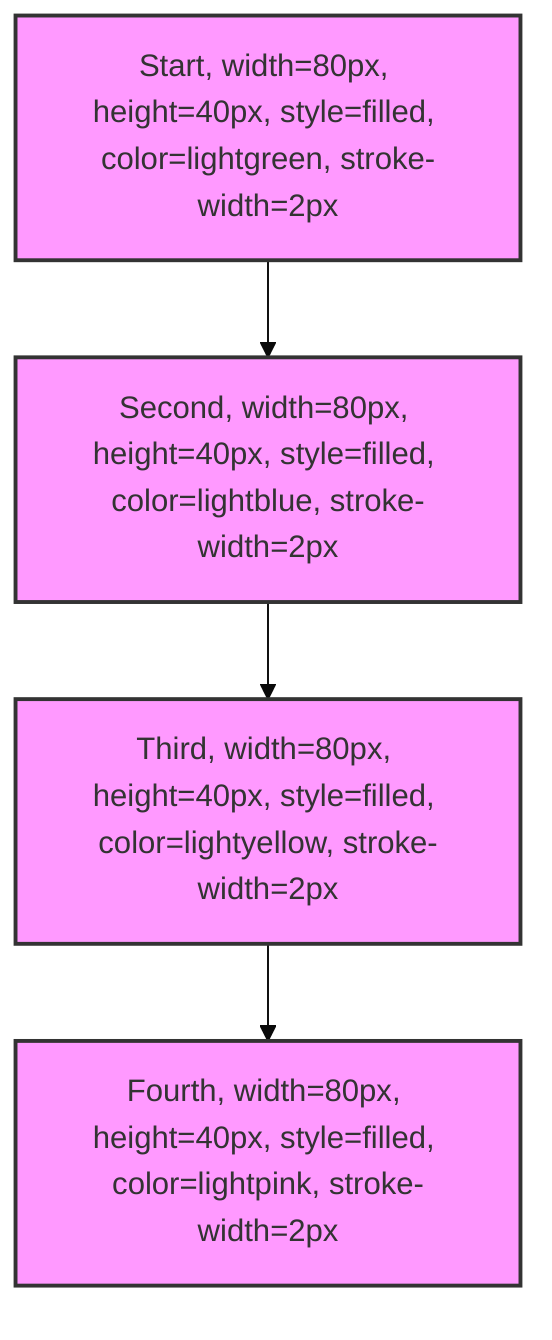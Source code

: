 graph TD
%%{init: {'theme': 'base', 'themeVariables': { 'fontSize': '16px'}, 'flowchart': {'width': 800, 'height': 600}}}%%
A[Start, width=80px, height=40px, style=filled, color=lightgreen, stroke-width=2px]
style A fill:#f9f,stroke:#333,stroke-width:2px
B[Second, width=80px, height=40px, style=filled, color=lightblue, stroke-width=2px]
style B fill:#f9f,stroke:#333,stroke-width:2px
A --> B
C[Third, width=80px, height=40px, style=filled, color=lightyellow, stroke-width=2px]
style C fill:#f9f,stroke:#333,stroke-width:2px
B --> C
D[Fourth, width=80px, height=40px, style=filled, color=lightpink, stroke-width=2px]
style D fill:#f9f,stroke:#333,stroke-width:2px
C --> D